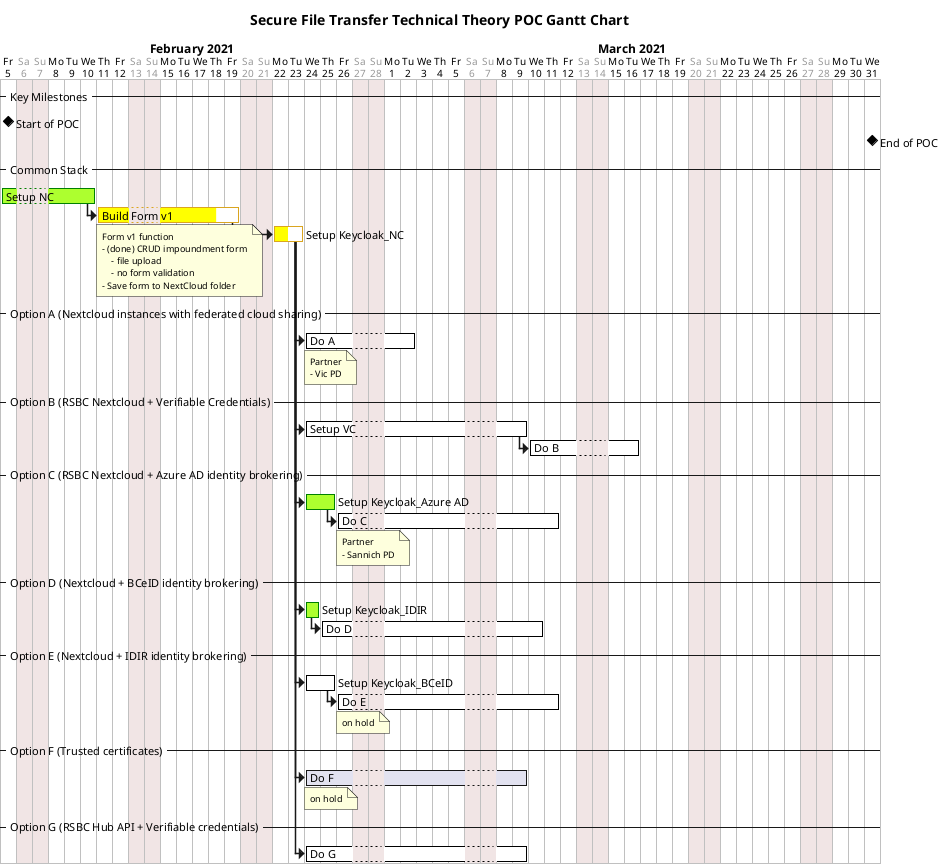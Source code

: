 @startgantt
hide footbox
printscale daily
saturday are closed
sunday are closed
title Secure File Transfer Technical Theory POC Gantt Chart
Project starts 2021-02-05
-- Key Milestones --
[Start of POC] happens at 2021-02-05
[End of POC] happens at 2021-03-31
-- Common Stack --
[Setup NC] is colored in GreenYellow/Green
[Setup NC] starts at 2021-02-05
[Setup NC] ends at 2021-02-10
[Setup NC] -> [Build Form v1]
[Build Form v1] ends at 2021-02-19
note bottom
'note left
Form v1 function
- (done) CRUD impoundment form
    - file upload
    - no form validation
- Save form to NextCloud folder
end note
[Build Form v1] is colored in Yellow/GoldenRod
[Build Form v1] is 80% completed
[Build Form v1] -> [Setup Keycloak_NC]
[Setup Keycloak_NC] lasts 2 days
[Setup Keycloak_NC] is 50% completed
[Setup Keycloak_NC] is colored in Yellow/GoldenRod

-- Option A (Nextcloud instances with federated cloud sharing) --
[Setup Keycloak_NC] -> [Do A]
[Do A] lasts 1 week
[Do A] is colored in White/Black
note bottom
'note left
Partner
- Vic PD
end note
-- Option B (RSBC Nextcloud + Verifiable Credentials) --
[Setup Keycloak_NC] -> [Setup VC]
[Setup VC] lasts 2 weeks
[Setup VC] is colored in White/Black
[Setup VC] -> [Do B]
[Do B] lasts 1 week
[Do B] is colored in White/Black
-- Option C (RSBC Nextcloud + Azure AD identity brokering) --
[Setup Keycloak_NC] -> [Setup Keycloak_Azure AD]
[Setup Keycloak_Azure AD] is colored in GreenYellow/Green
[Setup Keycloak_Azure AD] lasts 2 days
[Setup Keycloak_Azure AD] -> [Do C]
[Do C] lasts 2 weeks
[Do C] is colored in White/Black
note bottom
'note left
Partner
- Sannich PD
end note
-- Option D (Nextcloud + BCeID identity brokering) --
[Setup Keycloak_NC] -> [Setup Keycloak_IDIR]
[Setup Keycloak_IDIR] is colored in GreenYellow/Green
[Setup Keycloak_IDIR] -> [Do D]
[Do D] lasts 2 weeks
[Do D] is colored in White/Black
-- Option E (Nextcloud + IDIR identity brokering) --
[Setup Keycloak_NC] -> [Setup Keycloak_BCeID]
[Setup Keycloak_BCeID] lasts 2 days
[Setup Keycloak_BCeID] is colored in White/Black
[Setup Keycloak_BCeID] -> [Do E]
[Do E] lasts 2 weeks
[Do E] is colored in White/Black
note bottom
'note left
on hold
end note
-- Option F (Trusted certificates) --
[Setup Keycloak_NC] -> [Do F]
[Do F] lasts 2 weeks
note bottom
'note left
on hold
end note
-- Option G (RSBC Hub API + Verifiable credentials) --
[Setup Keycloak_NC] -> [Do G]
[Do G] lasts 2 weeks
[Do G] is colored in White/Black
@endgantt
